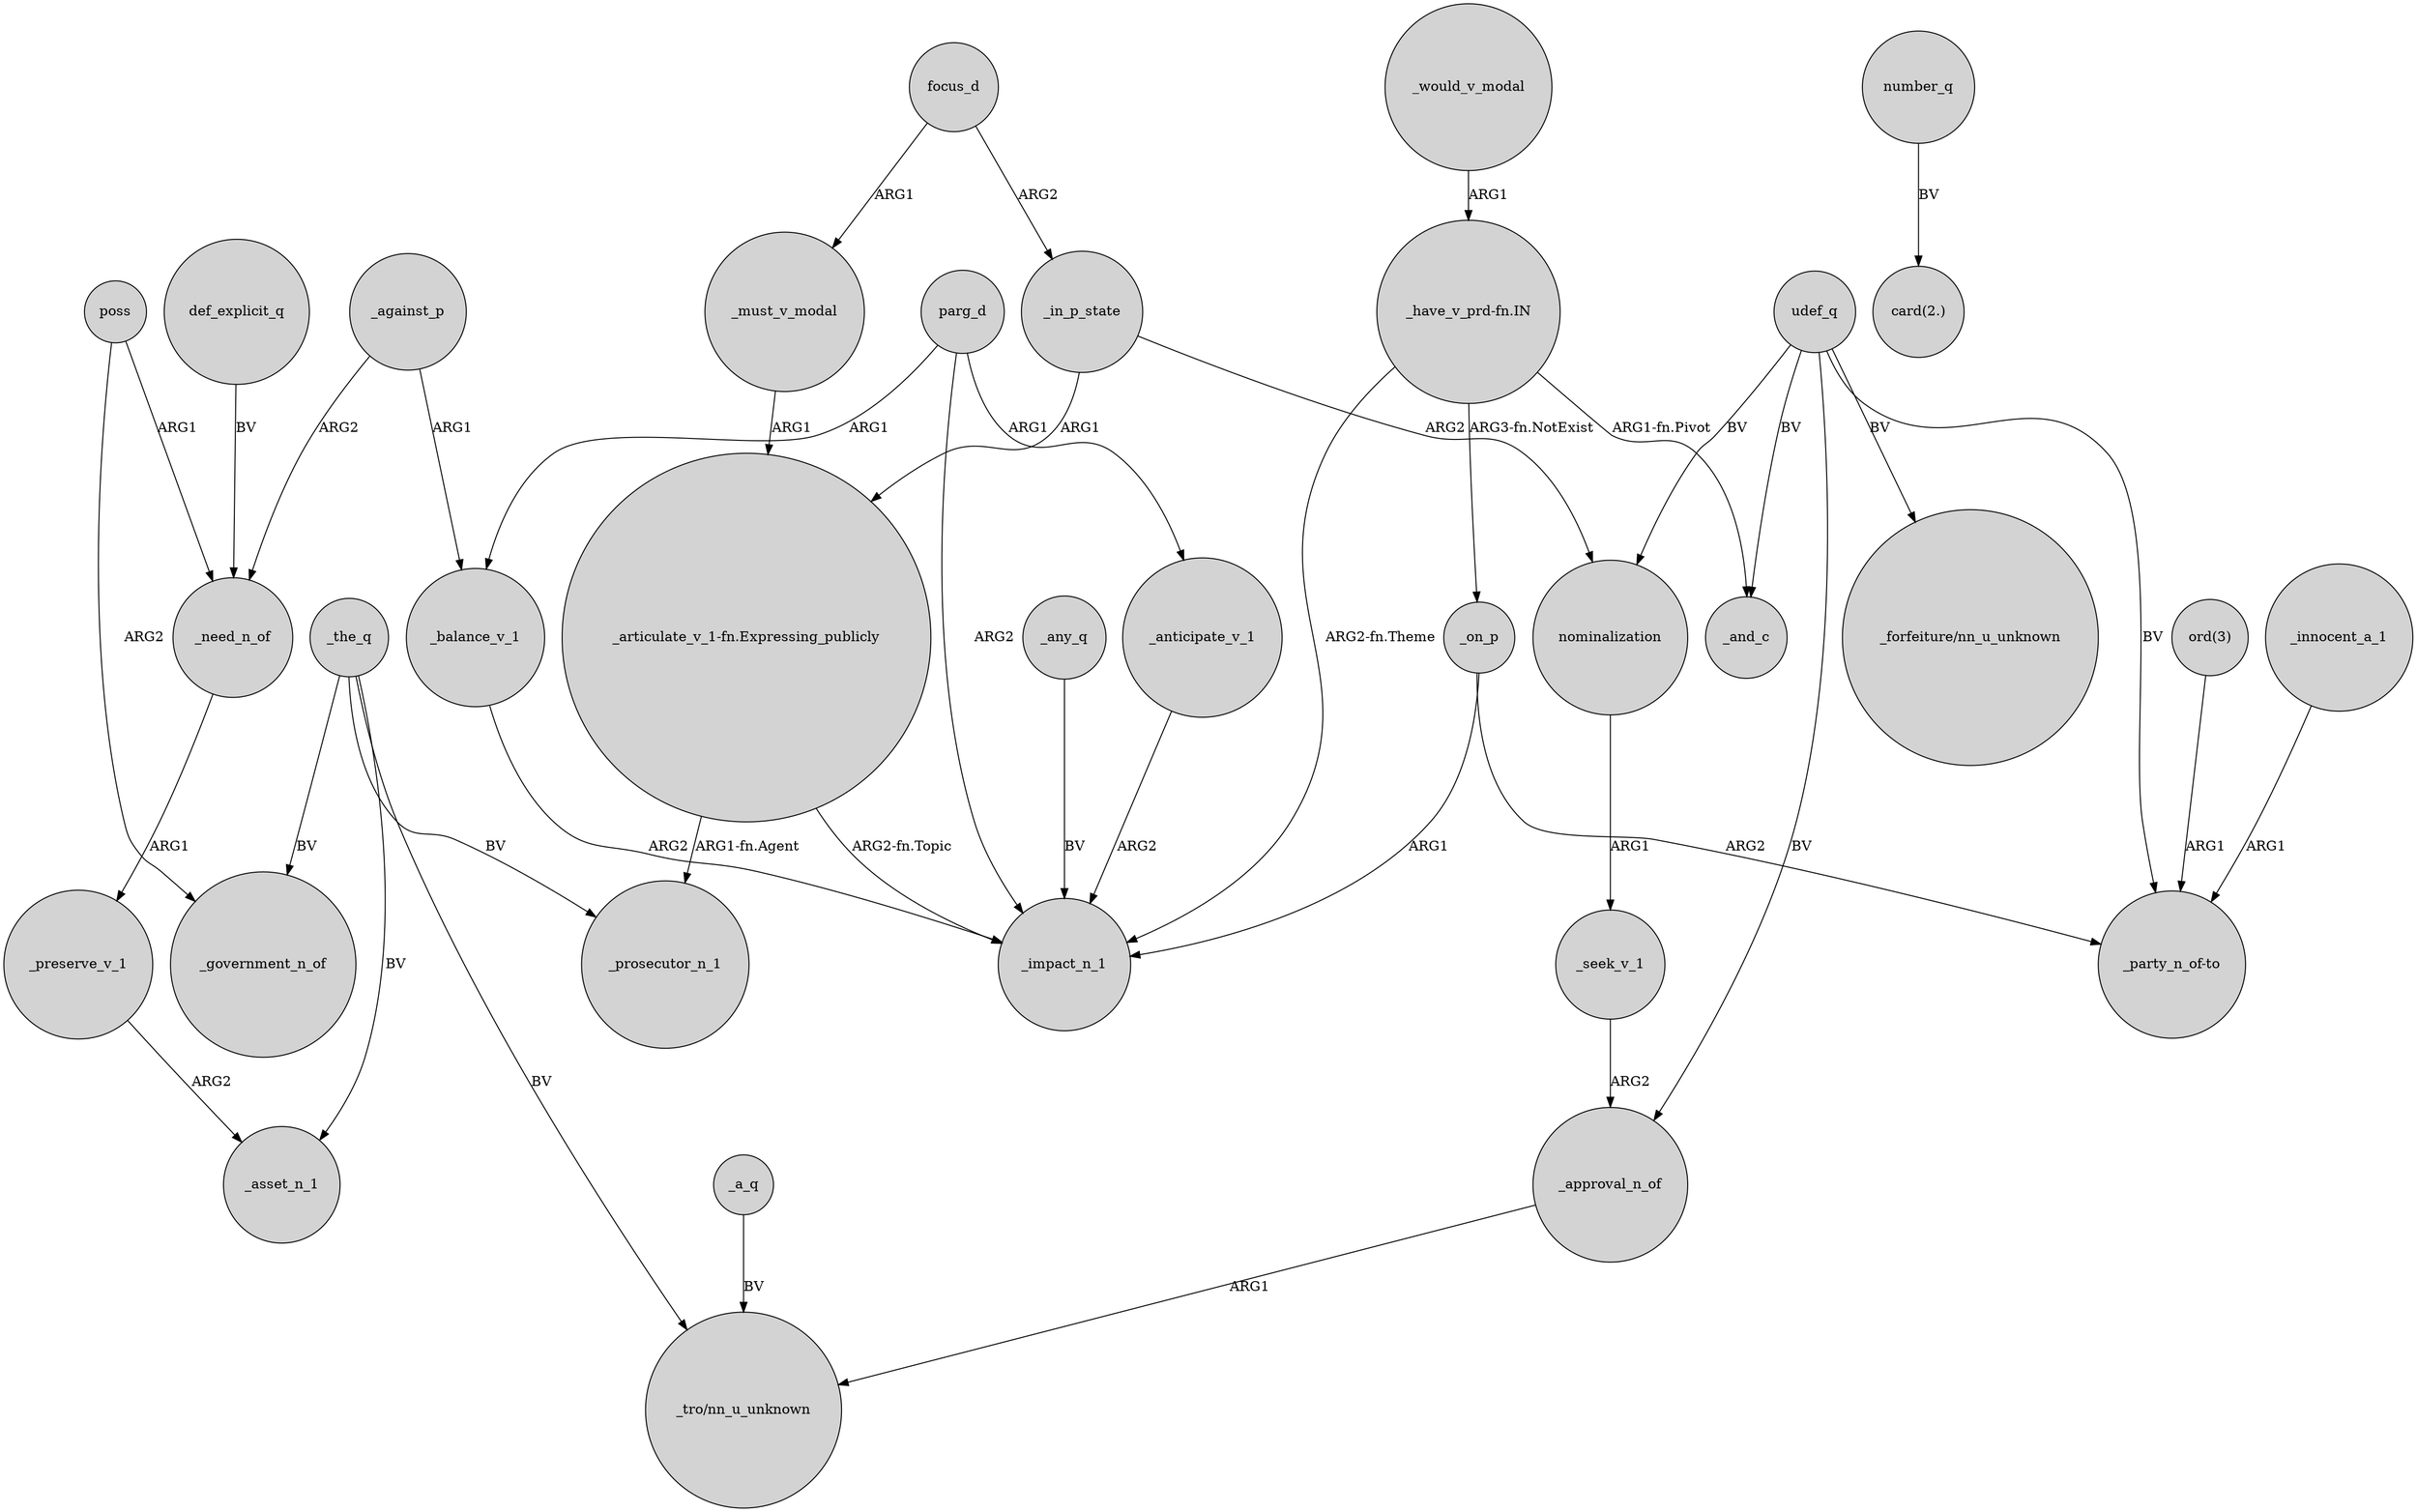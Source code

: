 digraph {
	node [shape=circle style=filled]
	_seek_v_1 -> _approval_n_of [label=ARG2]
	_must_v_modal -> "_articulate_v_1-fn.Expressing_publicly" [label=ARG1]
	_in_p_state -> "_articulate_v_1-fn.Expressing_publicly" [label=ARG1]
	_innocent_a_1 -> "_party_n_of-to" [label=ARG1]
	_anticipate_v_1 -> _impact_n_1 [label=ARG2]
	focus_d -> _in_p_state [label=ARG2]
	_the_q -> _prosecutor_n_1 [label=BV]
	udef_q -> "_party_n_of-to" [label=BV]
	"_have_v_prd-fn.IN" -> _on_p [label="ARG3-fn.NotExist"]
	"_articulate_v_1-fn.Expressing_publicly" -> _impact_n_1 [label="ARG2-fn.Topic"]
	_would_v_modal -> "_have_v_prd-fn.IN" [label=ARG1]
	_preserve_v_1 -> _asset_n_1 [label=ARG2]
	_need_n_of -> _preserve_v_1 [label=ARG1]
	_against_p -> _need_n_of [label=ARG2]
	_a_q -> "_tro/nn_u_unknown" [label=BV]
	focus_d -> _must_v_modal [label=ARG1]
	parg_d -> _impact_n_1 [label=ARG2]
	nominalization -> _seek_v_1 [label=ARG1]
	_against_p -> _balance_v_1 [label=ARG1]
	"_have_v_prd-fn.IN" -> _and_c [label="ARG1-fn.Pivot"]
	udef_q -> "_forfeiture/nn_u_unknown" [label=BV]
	"ord(3)" -> "_party_n_of-to" [label=ARG1]
	_the_q -> _asset_n_1 [label=BV]
	parg_d -> _anticipate_v_1 [label=ARG1]
	"_articulate_v_1-fn.Expressing_publicly" -> _prosecutor_n_1 [label="ARG1-fn.Agent"]
	_approval_n_of -> "_tro/nn_u_unknown" [label=ARG1]
	_in_p_state -> nominalization [label=ARG2]
	number_q -> "card(2.)" [label=BV]
	udef_q -> nominalization [label=BV]
	parg_d -> _balance_v_1 [label=ARG1]
	"_have_v_prd-fn.IN" -> _impact_n_1 [label="ARG2-fn.Theme"]
	_on_p -> _impact_n_1 [label=ARG1]
	_on_p -> "_party_n_of-to" [label=ARG2]
	_the_q -> "_tro/nn_u_unknown" [label=BV]
	_the_q -> _government_n_of [label=BV]
	_any_q -> _impact_n_1 [label=BV]
	_balance_v_1 -> _impact_n_1 [label=ARG2]
	poss -> _need_n_of [label=ARG1]
	udef_q -> _approval_n_of [label=BV]
	udef_q -> _and_c [label=BV]
	def_explicit_q -> _need_n_of [label=BV]
	poss -> _government_n_of [label=ARG2]
}
